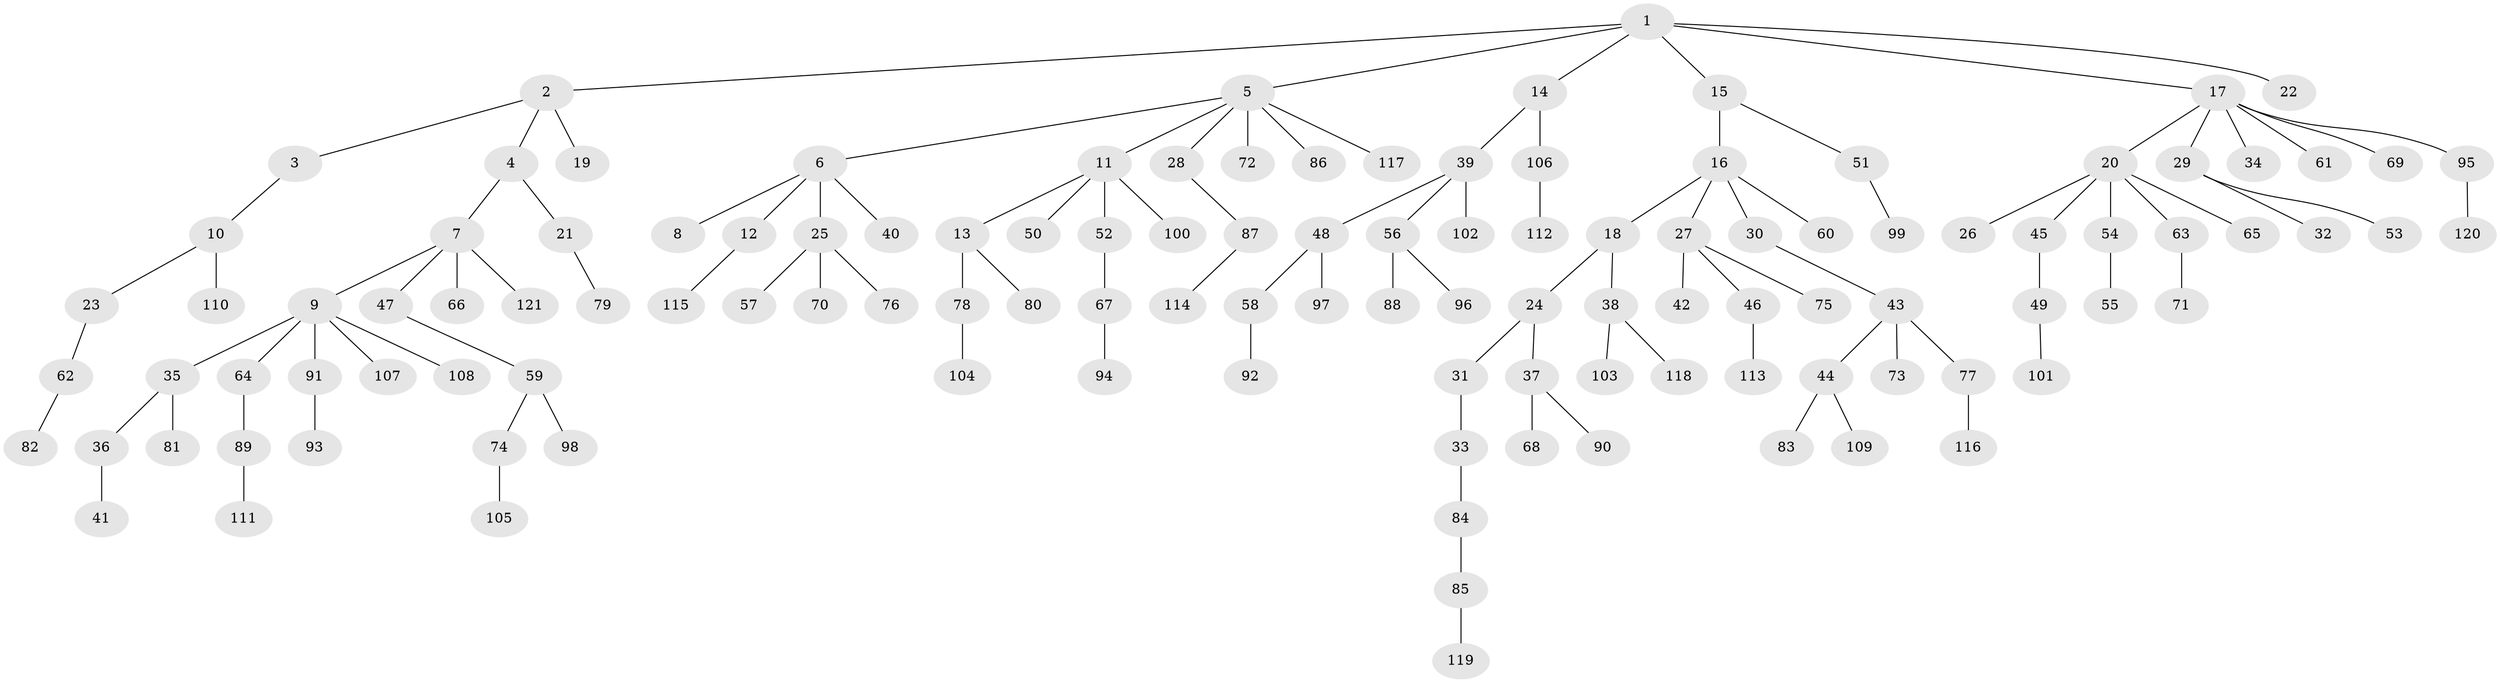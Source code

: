 // Generated by graph-tools (version 1.1) at 2025/15/03/09/25 04:15:33]
// undirected, 121 vertices, 120 edges
graph export_dot {
graph [start="1"]
  node [color=gray90,style=filled];
  1;
  2;
  3;
  4;
  5;
  6;
  7;
  8;
  9;
  10;
  11;
  12;
  13;
  14;
  15;
  16;
  17;
  18;
  19;
  20;
  21;
  22;
  23;
  24;
  25;
  26;
  27;
  28;
  29;
  30;
  31;
  32;
  33;
  34;
  35;
  36;
  37;
  38;
  39;
  40;
  41;
  42;
  43;
  44;
  45;
  46;
  47;
  48;
  49;
  50;
  51;
  52;
  53;
  54;
  55;
  56;
  57;
  58;
  59;
  60;
  61;
  62;
  63;
  64;
  65;
  66;
  67;
  68;
  69;
  70;
  71;
  72;
  73;
  74;
  75;
  76;
  77;
  78;
  79;
  80;
  81;
  82;
  83;
  84;
  85;
  86;
  87;
  88;
  89;
  90;
  91;
  92;
  93;
  94;
  95;
  96;
  97;
  98;
  99;
  100;
  101;
  102;
  103;
  104;
  105;
  106;
  107;
  108;
  109;
  110;
  111;
  112;
  113;
  114;
  115;
  116;
  117;
  118;
  119;
  120;
  121;
  1 -- 2;
  1 -- 5;
  1 -- 14;
  1 -- 15;
  1 -- 17;
  1 -- 22;
  2 -- 3;
  2 -- 4;
  2 -- 19;
  3 -- 10;
  4 -- 7;
  4 -- 21;
  5 -- 6;
  5 -- 11;
  5 -- 28;
  5 -- 72;
  5 -- 86;
  5 -- 117;
  6 -- 8;
  6 -- 12;
  6 -- 25;
  6 -- 40;
  7 -- 9;
  7 -- 47;
  7 -- 66;
  7 -- 121;
  9 -- 35;
  9 -- 64;
  9 -- 91;
  9 -- 107;
  9 -- 108;
  10 -- 23;
  10 -- 110;
  11 -- 13;
  11 -- 50;
  11 -- 52;
  11 -- 100;
  12 -- 115;
  13 -- 78;
  13 -- 80;
  14 -- 39;
  14 -- 106;
  15 -- 16;
  15 -- 51;
  16 -- 18;
  16 -- 27;
  16 -- 30;
  16 -- 60;
  17 -- 20;
  17 -- 29;
  17 -- 34;
  17 -- 61;
  17 -- 69;
  17 -- 95;
  18 -- 24;
  18 -- 38;
  20 -- 26;
  20 -- 45;
  20 -- 54;
  20 -- 63;
  20 -- 65;
  21 -- 79;
  23 -- 62;
  24 -- 31;
  24 -- 37;
  25 -- 57;
  25 -- 70;
  25 -- 76;
  27 -- 42;
  27 -- 46;
  27 -- 75;
  28 -- 87;
  29 -- 32;
  29 -- 53;
  30 -- 43;
  31 -- 33;
  33 -- 84;
  35 -- 36;
  35 -- 81;
  36 -- 41;
  37 -- 68;
  37 -- 90;
  38 -- 103;
  38 -- 118;
  39 -- 48;
  39 -- 56;
  39 -- 102;
  43 -- 44;
  43 -- 73;
  43 -- 77;
  44 -- 83;
  44 -- 109;
  45 -- 49;
  46 -- 113;
  47 -- 59;
  48 -- 58;
  48 -- 97;
  49 -- 101;
  51 -- 99;
  52 -- 67;
  54 -- 55;
  56 -- 88;
  56 -- 96;
  58 -- 92;
  59 -- 74;
  59 -- 98;
  62 -- 82;
  63 -- 71;
  64 -- 89;
  67 -- 94;
  74 -- 105;
  77 -- 116;
  78 -- 104;
  84 -- 85;
  85 -- 119;
  87 -- 114;
  89 -- 111;
  91 -- 93;
  95 -- 120;
  106 -- 112;
}
